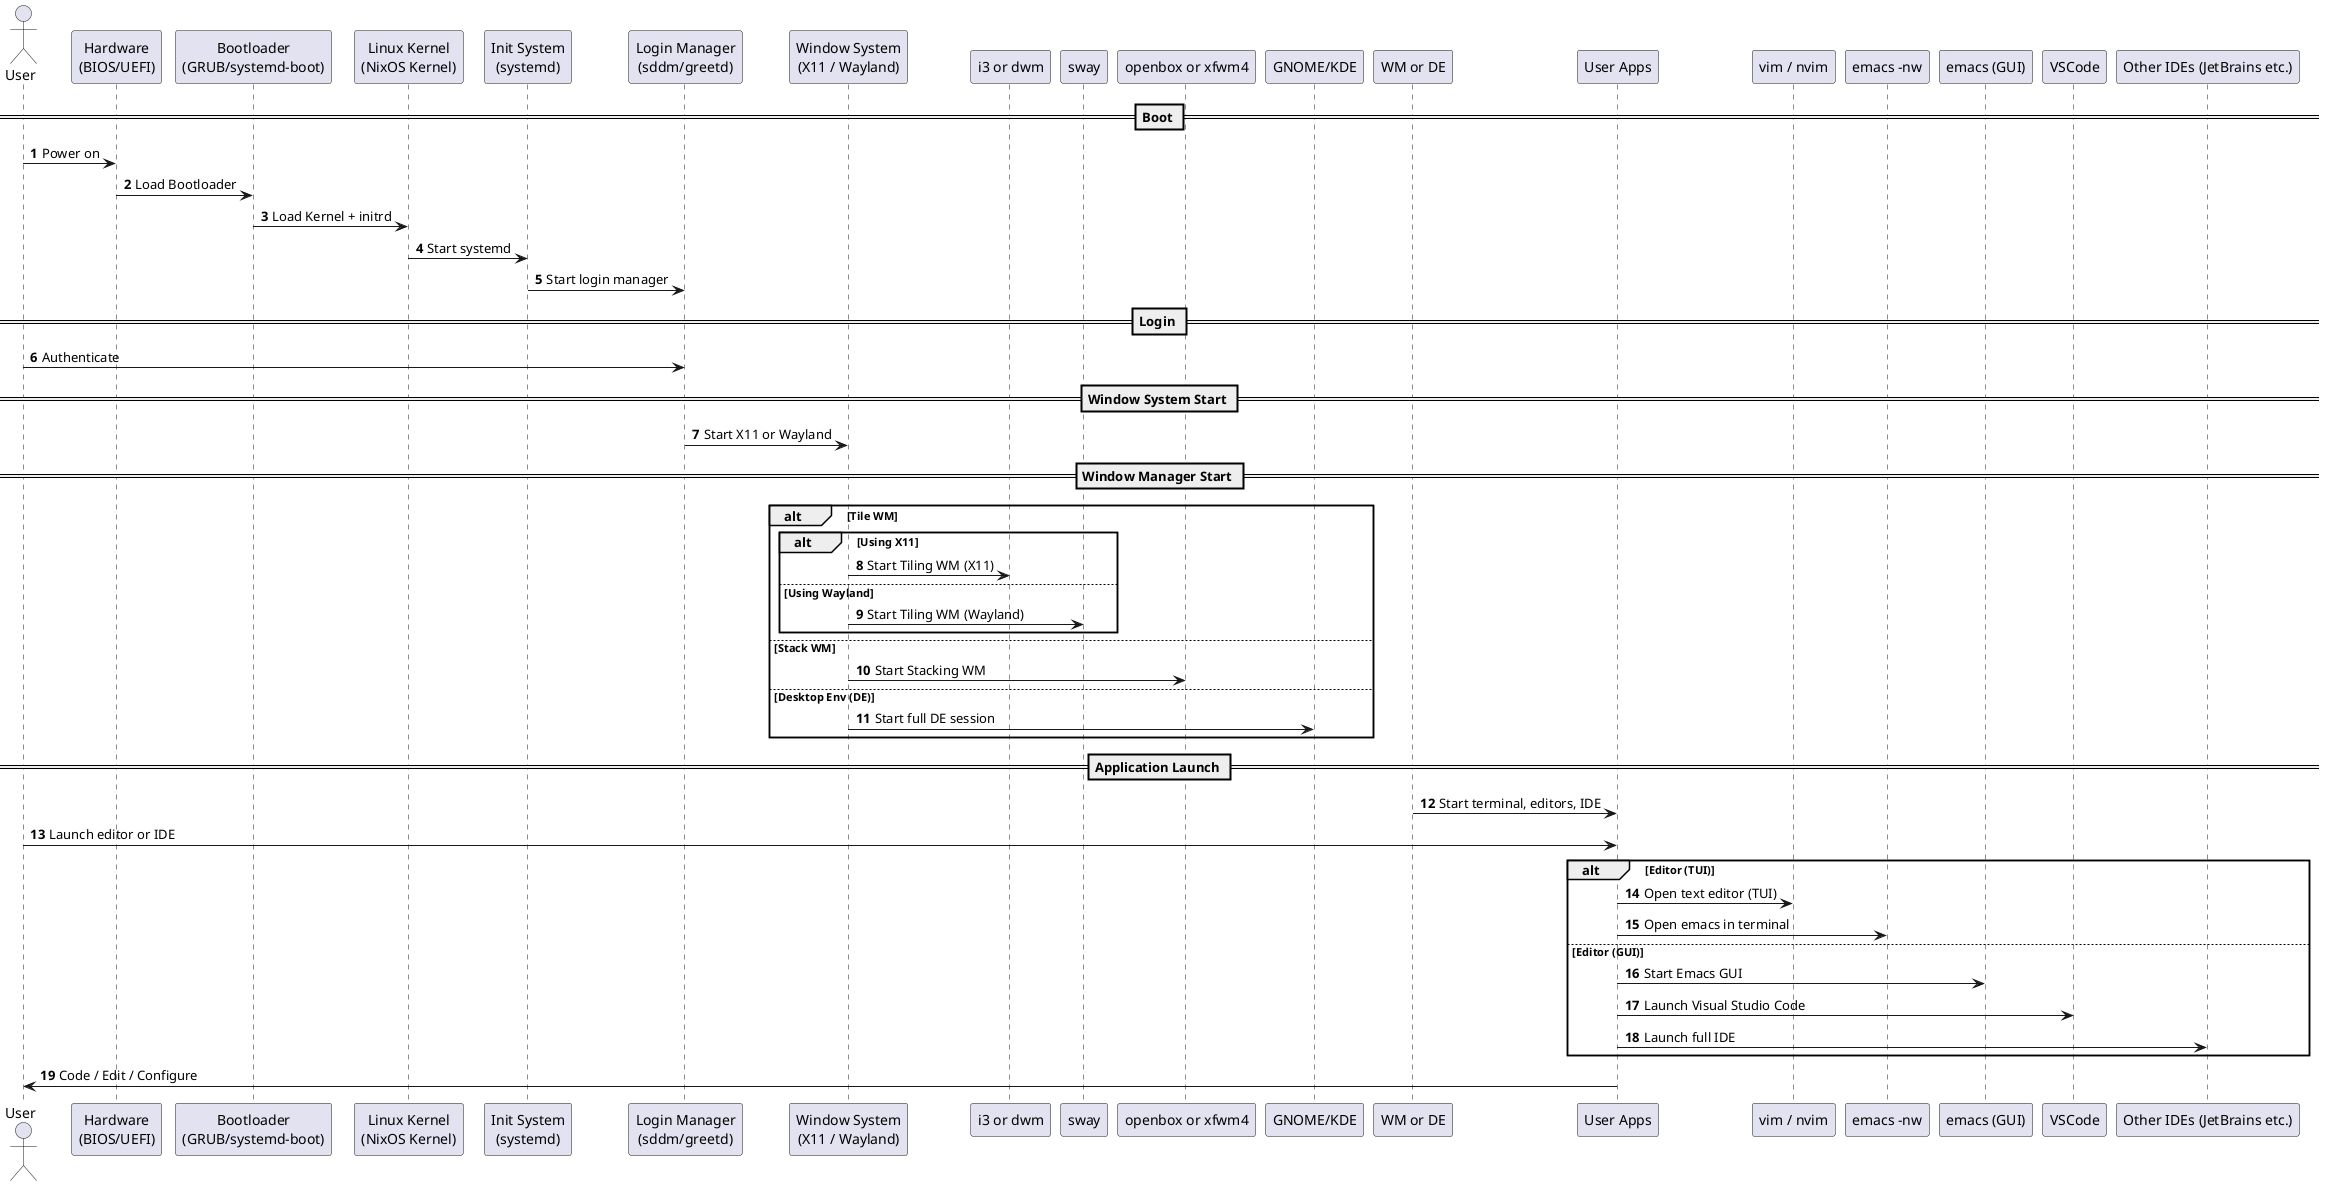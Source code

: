 @startuml
autonumber

actor User

participant "Hardware\n(BIOS/UEFI)" as HW
participant "Bootloader\n(GRUB/systemd-boot)" as BL
participant "Linux Kernel\n(NixOS Kernel)" as Kernel
participant "Init System\n(systemd)" as Init
participant "Login Manager\n(sddm/greetd)" as LoginMgr
participant "Window System\n(X11 / Wayland)" as WinSys

== Boot ==
User -> HW : Power on
HW -> BL : Load Bootloader
BL -> Kernel : Load Kernel + initrd
Kernel -> Init : Start systemd
Init -> LoginMgr : Start login manager

== Login ==
User -> LoginMgr : Authenticate

== Window System Start ==
LoginMgr -> WinSys : Start X11 or Wayland

== Window Manager Start ==
'=== ウィンドウマネージャ分類 ===
' - タイル型 (Tiling WM): i3, sway, dwm
' - スタック型 (Stacking WM): openbox, xfwm4
' - デスクトップ環境 (Desktop Env): GNOME, KDE

alt Tile WM
    alt Using X11
        WinSys -> "i3 or dwm" : Start Tiling WM (X11)
    else Using Wayland
        WinSys -> "sway" : Start Tiling WM (Wayland)
    end
else Stack WM
    WinSys -> "openbox or xfwm4" : Start Stacking WM
else Desktop Env (DE)
    WinSys -> "GNOME/KDE" : Start full DE session
end

== Application Launch ==
"WM or DE" -> "User Apps" : Start terminal, editors, IDE
User -> "User Apps" : Launch editor or IDE

alt Editor (TUI)
    "User Apps" -> "vim / nvim" : Open text editor (TUI)
    "User Apps" -> "emacs -nw" : Open emacs in terminal
else Editor (GUI)
    "User Apps" -> "emacs (GUI)" : Start Emacs GUI
    "User Apps" -> "VSCode" : Launch Visual Studio Code
    "User Apps" -> "Other IDEs (JetBrains etc.)" : Launch full IDE
end

"User Apps" -> User : Code / Edit / Configure

@enduml